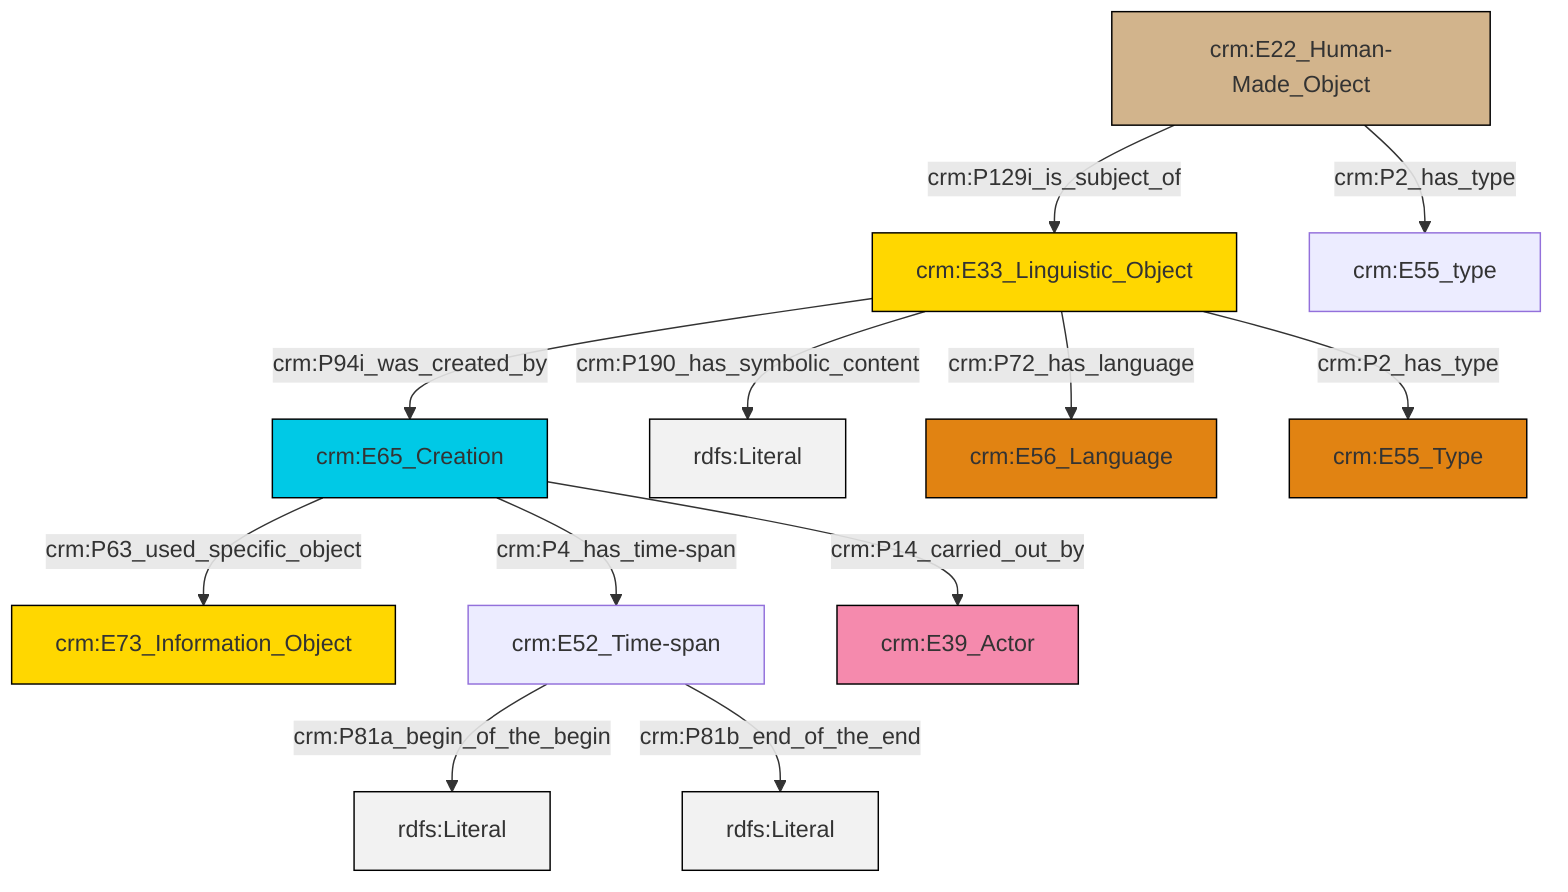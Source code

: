 graph TD
classDef Literal fill:#f2f2f2,stroke:#000000;
classDef CRM_Entity fill:#FFFFFF,stroke:#000000;
classDef Temporal_Entity fill:#00C9E6, stroke:#000000;
classDef Type fill:#E18312, stroke:#000000;
classDef Time-Span fill:#2C9C91, stroke:#000000;
classDef Appellation fill:#FFEB7F, stroke:#000000;
classDef Place fill:#008836, stroke:#000000;
classDef Persistent_Item fill:#B266B2, stroke:#000000;
classDef Conceptual_Object fill:#FFD700, stroke:#000000;
classDef Physical_Thing fill:#D2B48C, stroke:#000000;
classDef Actor fill:#f58aad, stroke:#000000;
classDef PC_Classes fill:#4ce600, stroke:#000000;
classDef Multi fill:#cccccc,stroke:#000000;

0["crm:E33_Linguistic_Object"]:::Conceptual_Object -->|crm:P94i_was_created_by| 1["crm:E65_Creation"]:::Temporal_Entity
0["crm:E33_Linguistic_Object"]:::Conceptual_Object -->|crm:P190_has_symbolic_content| 4[rdfs:Literal]:::Literal
5["crm:E22_Human-Made_Object"]:::Physical_Thing -->|crm:P2_has_type| 6["crm:E55_type"]:::Default
1["crm:E65_Creation"]:::Temporal_Entity -->|crm:P63_used_specific_object| 2["crm:E73_Information_Object"]:::Conceptual_Object
5["crm:E22_Human-Made_Object"]:::Physical_Thing -->|crm:P129i_is_subject_of| 0["crm:E33_Linguistic_Object"]:::Conceptual_Object
0["crm:E33_Linguistic_Object"]:::Conceptual_Object -->|crm:P2_has_type| 12["crm:E55_Type"]:::Type
13["crm:E52_Time-span"]:::Default -->|crm:P81a_begin_of_the_begin| 14[rdfs:Literal]:::Literal
1["crm:E65_Creation"]:::Temporal_Entity -->|crm:P14_carried_out_by| 15["crm:E39_Actor"]:::Actor
13["crm:E52_Time-span"]:::Default -->|crm:P81b_end_of_the_end| 17[rdfs:Literal]:::Literal
1["crm:E65_Creation"]:::Temporal_Entity -->|crm:P4_has_time-span| 13["crm:E52_Time-span"]:::Default
0["crm:E33_Linguistic_Object"]:::Conceptual_Object -->|crm:P72_has_language| 7["crm:E56_Language"]:::Type